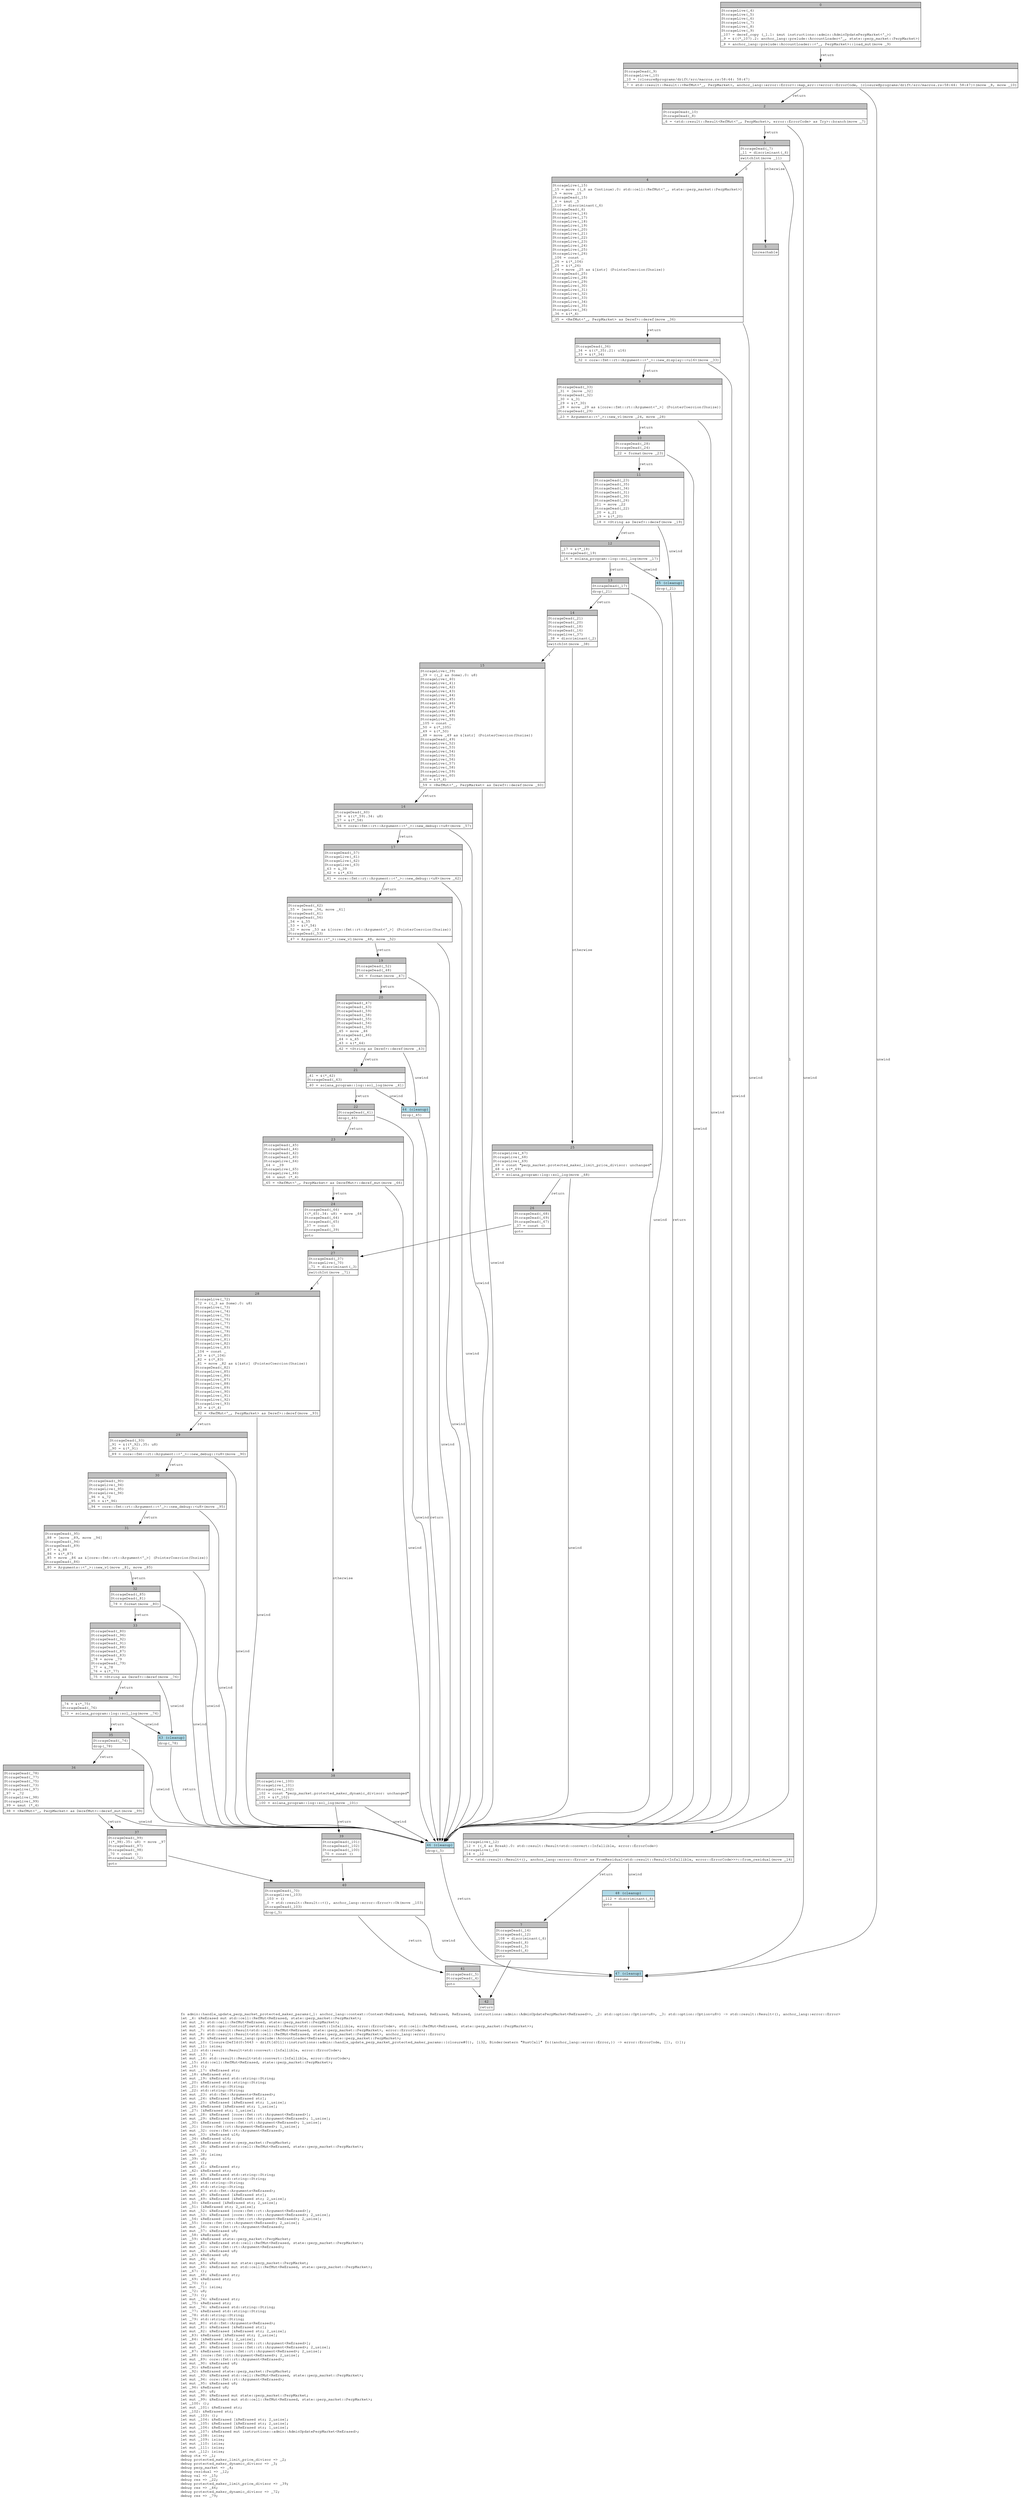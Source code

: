 digraph Mir_0_1100 {
    graph [fontname="Courier, monospace"];
    node [fontname="Courier, monospace"];
    edge [fontname="Courier, monospace"];
    label=<fn admin::handle_update_perp_market_protected_maker_params(_1: anchor_lang::context::Context&lt;ReErased, ReErased, ReErased, ReErased, instructions::admin::AdminUpdatePerpMarket&lt;ReErased&gt;&gt;, _2: std::option::Option&lt;u8&gt;, _3: std::option::Option&lt;u8&gt;) -&gt; std::result::Result&lt;(), anchor_lang::error::Error&gt;<br align="left"/>let _4: &amp;ReErased mut std::cell::RefMut&lt;ReErased, state::perp_market::PerpMarket&gt;;<br align="left"/>let mut _5: std::cell::RefMut&lt;ReErased, state::perp_market::PerpMarket&gt;;<br align="left"/>let mut _6: std::ops::ControlFlow&lt;std::result::Result&lt;std::convert::Infallible, error::ErrorCode&gt;, std::cell::RefMut&lt;ReErased, state::perp_market::PerpMarket&gt;&gt;;<br align="left"/>let mut _7: std::result::Result&lt;std::cell::RefMut&lt;ReErased, state::perp_market::PerpMarket&gt;, error::ErrorCode&gt;;<br align="left"/>let mut _8: std::result::Result&lt;std::cell::RefMut&lt;ReErased, state::perp_market::PerpMarket&gt;, anchor_lang::error::Error&gt;;<br align="left"/>let mut _9: &amp;ReErased anchor_lang::prelude::AccountLoader&lt;ReErased, state::perp_market::PerpMarket&gt;;<br align="left"/>let mut _10: Closure(DefId(0:5643 ~ drift[d311]::instructions::admin::handle_update_perp_market_protected_maker_params::{closure#0}), [i32, Binder(extern &quot;RustCall&quot; fn((anchor_lang::error::Error,)) -&gt; error::ErrorCode, []), ()]);<br align="left"/>let mut _11: isize;<br align="left"/>let _12: std::result::Result&lt;std::convert::Infallible, error::ErrorCode&gt;;<br align="left"/>let mut _13: !;<br align="left"/>let mut _14: std::result::Result&lt;std::convert::Infallible, error::ErrorCode&gt;;<br align="left"/>let _15: std::cell::RefMut&lt;ReErased, state::perp_market::PerpMarket&gt;;<br align="left"/>let _16: ();<br align="left"/>let mut _17: &amp;ReErased str;<br align="left"/>let _18: &amp;ReErased str;<br align="left"/>let mut _19: &amp;ReErased std::string::String;<br align="left"/>let _20: &amp;ReErased std::string::String;<br align="left"/>let _21: std::string::String;<br align="left"/>let _22: std::string::String;<br align="left"/>let mut _23: std::fmt::Arguments&lt;ReErased&gt;;<br align="left"/>let mut _24: &amp;ReErased [&amp;ReErased str];<br align="left"/>let mut _25: &amp;ReErased [&amp;ReErased str; 1_usize];<br align="left"/>let _26: &amp;ReErased [&amp;ReErased str; 1_usize];<br align="left"/>let _27: [&amp;ReErased str; 1_usize];<br align="left"/>let mut _28: &amp;ReErased [core::fmt::rt::Argument&lt;ReErased&gt;];<br align="left"/>let mut _29: &amp;ReErased [core::fmt::rt::Argument&lt;ReErased&gt;; 1_usize];<br align="left"/>let _30: &amp;ReErased [core::fmt::rt::Argument&lt;ReErased&gt;; 1_usize];<br align="left"/>let _31: [core::fmt::rt::Argument&lt;ReErased&gt;; 1_usize];<br align="left"/>let mut _32: core::fmt::rt::Argument&lt;ReErased&gt;;<br align="left"/>let mut _33: &amp;ReErased u16;<br align="left"/>let _34: &amp;ReErased u16;<br align="left"/>let _35: &amp;ReErased state::perp_market::PerpMarket;<br align="left"/>let mut _36: &amp;ReErased std::cell::RefMut&lt;ReErased, state::perp_market::PerpMarket&gt;;<br align="left"/>let _37: ();<br align="left"/>let mut _38: isize;<br align="left"/>let _39: u8;<br align="left"/>let _40: ();<br align="left"/>let mut _41: &amp;ReErased str;<br align="left"/>let _42: &amp;ReErased str;<br align="left"/>let mut _43: &amp;ReErased std::string::String;<br align="left"/>let _44: &amp;ReErased std::string::String;<br align="left"/>let _45: std::string::String;<br align="left"/>let _46: std::string::String;<br align="left"/>let mut _47: std::fmt::Arguments&lt;ReErased&gt;;<br align="left"/>let mut _48: &amp;ReErased [&amp;ReErased str];<br align="left"/>let mut _49: &amp;ReErased [&amp;ReErased str; 2_usize];<br align="left"/>let _50: &amp;ReErased [&amp;ReErased str; 2_usize];<br align="left"/>let _51: [&amp;ReErased str; 2_usize];<br align="left"/>let mut _52: &amp;ReErased [core::fmt::rt::Argument&lt;ReErased&gt;];<br align="left"/>let mut _53: &amp;ReErased [core::fmt::rt::Argument&lt;ReErased&gt;; 2_usize];<br align="left"/>let _54: &amp;ReErased [core::fmt::rt::Argument&lt;ReErased&gt;; 2_usize];<br align="left"/>let _55: [core::fmt::rt::Argument&lt;ReErased&gt;; 2_usize];<br align="left"/>let mut _56: core::fmt::rt::Argument&lt;ReErased&gt;;<br align="left"/>let mut _57: &amp;ReErased u8;<br align="left"/>let _58: &amp;ReErased u8;<br align="left"/>let _59: &amp;ReErased state::perp_market::PerpMarket;<br align="left"/>let mut _60: &amp;ReErased std::cell::RefMut&lt;ReErased, state::perp_market::PerpMarket&gt;;<br align="left"/>let mut _61: core::fmt::rt::Argument&lt;ReErased&gt;;<br align="left"/>let mut _62: &amp;ReErased u8;<br align="left"/>let _63: &amp;ReErased u8;<br align="left"/>let mut _64: u8;<br align="left"/>let mut _65: &amp;ReErased mut state::perp_market::PerpMarket;<br align="left"/>let mut _66: &amp;ReErased mut std::cell::RefMut&lt;ReErased, state::perp_market::PerpMarket&gt;;<br align="left"/>let _67: ();<br align="left"/>let mut _68: &amp;ReErased str;<br align="left"/>let _69: &amp;ReErased str;<br align="left"/>let _70: ();<br align="left"/>let mut _71: isize;<br align="left"/>let _72: u8;<br align="left"/>let _73: ();<br align="left"/>let mut _74: &amp;ReErased str;<br align="left"/>let _75: &amp;ReErased str;<br align="left"/>let mut _76: &amp;ReErased std::string::String;<br align="left"/>let _77: &amp;ReErased std::string::String;<br align="left"/>let _78: std::string::String;<br align="left"/>let _79: std::string::String;<br align="left"/>let mut _80: std::fmt::Arguments&lt;ReErased&gt;;<br align="left"/>let mut _81: &amp;ReErased [&amp;ReErased str];<br align="left"/>let mut _82: &amp;ReErased [&amp;ReErased str; 2_usize];<br align="left"/>let _83: &amp;ReErased [&amp;ReErased str; 2_usize];<br align="left"/>let _84: [&amp;ReErased str; 2_usize];<br align="left"/>let mut _85: &amp;ReErased [core::fmt::rt::Argument&lt;ReErased&gt;];<br align="left"/>let mut _86: &amp;ReErased [core::fmt::rt::Argument&lt;ReErased&gt;; 2_usize];<br align="left"/>let _87: &amp;ReErased [core::fmt::rt::Argument&lt;ReErased&gt;; 2_usize];<br align="left"/>let _88: [core::fmt::rt::Argument&lt;ReErased&gt;; 2_usize];<br align="left"/>let mut _89: core::fmt::rt::Argument&lt;ReErased&gt;;<br align="left"/>let mut _90: &amp;ReErased u8;<br align="left"/>let _91: &amp;ReErased u8;<br align="left"/>let _92: &amp;ReErased state::perp_market::PerpMarket;<br align="left"/>let mut _93: &amp;ReErased std::cell::RefMut&lt;ReErased, state::perp_market::PerpMarket&gt;;<br align="left"/>let mut _94: core::fmt::rt::Argument&lt;ReErased&gt;;<br align="left"/>let mut _95: &amp;ReErased u8;<br align="left"/>let _96: &amp;ReErased u8;<br align="left"/>let mut _97: u8;<br align="left"/>let mut _98: &amp;ReErased mut state::perp_market::PerpMarket;<br align="left"/>let mut _99: &amp;ReErased mut std::cell::RefMut&lt;ReErased, state::perp_market::PerpMarket&gt;;<br align="left"/>let _100: ();<br align="left"/>let mut _101: &amp;ReErased str;<br align="left"/>let _102: &amp;ReErased str;<br align="left"/>let mut _103: ();<br align="left"/>let mut _104: &amp;ReErased [&amp;ReErased str; 2_usize];<br align="left"/>let mut _105: &amp;ReErased [&amp;ReErased str; 2_usize];<br align="left"/>let mut _106: &amp;ReErased [&amp;ReErased str; 1_usize];<br align="left"/>let mut _107: &amp;ReErased mut instructions::admin::AdminUpdatePerpMarket&lt;ReErased&gt;;<br align="left"/>let mut _108: isize;<br align="left"/>let mut _109: isize;<br align="left"/>let mut _110: isize;<br align="left"/>let mut _111: isize;<br align="left"/>let mut _112: isize;<br align="left"/>debug ctx =&gt; _1;<br align="left"/>debug protected_maker_limit_price_divisor =&gt; _2;<br align="left"/>debug protected_maker_dynamic_divisor =&gt; _3;<br align="left"/>debug perp_market =&gt; _4;<br align="left"/>debug residual =&gt; _12;<br align="left"/>debug val =&gt; _15;<br align="left"/>debug res =&gt; _22;<br align="left"/>debug protected_maker_limit_price_divisor =&gt; _39;<br align="left"/>debug res =&gt; _46;<br align="left"/>debug protected_maker_dynamic_divisor =&gt; _72;<br align="left"/>debug res =&gt; _79;<br align="left"/>>;
    bb0__0_1100 [shape="none", label=<<table border="0" cellborder="1" cellspacing="0"><tr><td bgcolor="gray" align="center" colspan="1">0</td></tr><tr><td align="left" balign="left">StorageLive(_4)<br/>StorageLive(_5)<br/>StorageLive(_6)<br/>StorageLive(_7)<br/>StorageLive(_8)<br/>StorageLive(_9)<br/>_107 = deref_copy (_1.1: &amp;mut instructions::admin::AdminUpdatePerpMarket&lt;'_&gt;)<br/>_9 = &amp;((*_107).2: anchor_lang::prelude::AccountLoader&lt;'_, state::perp_market::PerpMarket&gt;)<br/></td></tr><tr><td align="left">_8 = anchor_lang::prelude::AccountLoader::&lt;'_, PerpMarket&gt;::load_mut(move _9)</td></tr></table>>];
    bb1__0_1100 [shape="none", label=<<table border="0" cellborder="1" cellspacing="0"><tr><td bgcolor="gray" align="center" colspan="1">1</td></tr><tr><td align="left" balign="left">StorageDead(_9)<br/>StorageLive(_10)<br/>_10 = {closure@programs/drift/src/macros.rs:58:44: 58:47}<br/></td></tr><tr><td align="left">_7 = std::result::Result::&lt;RefMut&lt;'_, PerpMarket&gt;, anchor_lang::error::Error&gt;::map_err::&lt;error::ErrorCode, {closure@programs/drift/src/macros.rs:58:44: 58:47}&gt;(move _8, move _10)</td></tr></table>>];
    bb2__0_1100 [shape="none", label=<<table border="0" cellborder="1" cellspacing="0"><tr><td bgcolor="gray" align="center" colspan="1">2</td></tr><tr><td align="left" balign="left">StorageDead(_10)<br/>StorageDead(_8)<br/></td></tr><tr><td align="left">_6 = &lt;std::result::Result&lt;RefMut&lt;'_, PerpMarket&gt;, error::ErrorCode&gt; as Try&gt;::branch(move _7)</td></tr></table>>];
    bb3__0_1100 [shape="none", label=<<table border="0" cellborder="1" cellspacing="0"><tr><td bgcolor="gray" align="center" colspan="1">3</td></tr><tr><td align="left" balign="left">StorageDead(_7)<br/>_11 = discriminant(_6)<br/></td></tr><tr><td align="left">switchInt(move _11)</td></tr></table>>];
    bb4__0_1100 [shape="none", label=<<table border="0" cellborder="1" cellspacing="0"><tr><td bgcolor="gray" align="center" colspan="1">4</td></tr><tr><td align="left" balign="left">StorageLive(_15)<br/>_15 = move ((_6 as Continue).0: std::cell::RefMut&lt;'_, state::perp_market::PerpMarket&gt;)<br/>_5 = move _15<br/>StorageDead(_15)<br/>_4 = &amp;mut _5<br/>_110 = discriminant(_6)<br/>StorageDead(_6)<br/>StorageLive(_16)<br/>StorageLive(_17)<br/>StorageLive(_18)<br/>StorageLive(_19)<br/>StorageLive(_20)<br/>StorageLive(_21)<br/>StorageLive(_22)<br/>StorageLive(_23)<br/>StorageLive(_24)<br/>StorageLive(_25)<br/>StorageLive(_26)<br/>_106 = const _<br/>_26 = &amp;(*_106)<br/>_25 = &amp;(*_26)<br/>_24 = move _25 as &amp;[&amp;str] (PointerCoercion(Unsize))<br/>StorageDead(_25)<br/>StorageLive(_28)<br/>StorageLive(_29)<br/>StorageLive(_30)<br/>StorageLive(_31)<br/>StorageLive(_32)<br/>StorageLive(_33)<br/>StorageLive(_34)<br/>StorageLive(_35)<br/>StorageLive(_36)<br/>_36 = &amp;(*_4)<br/></td></tr><tr><td align="left">_35 = &lt;RefMut&lt;'_, PerpMarket&gt; as Deref&gt;::deref(move _36)</td></tr></table>>];
    bb5__0_1100 [shape="none", label=<<table border="0" cellborder="1" cellspacing="0"><tr><td bgcolor="gray" align="center" colspan="1">5</td></tr><tr><td align="left">unreachable</td></tr></table>>];
    bb6__0_1100 [shape="none", label=<<table border="0" cellborder="1" cellspacing="0"><tr><td bgcolor="gray" align="center" colspan="1">6</td></tr><tr><td align="left" balign="left">StorageLive(_12)<br/>_12 = ((_6 as Break).0: std::result::Result&lt;std::convert::Infallible, error::ErrorCode&gt;)<br/>StorageLive(_14)<br/>_14 = _12<br/></td></tr><tr><td align="left">_0 = &lt;std::result::Result&lt;(), anchor_lang::error::Error&gt; as FromResidual&lt;std::result::Result&lt;Infallible, error::ErrorCode&gt;&gt;&gt;::from_residual(move _14)</td></tr></table>>];
    bb7__0_1100 [shape="none", label=<<table border="0" cellborder="1" cellspacing="0"><tr><td bgcolor="gray" align="center" colspan="1">7</td></tr><tr><td align="left" balign="left">StorageDead(_14)<br/>StorageDead(_12)<br/>_108 = discriminant(_6)<br/>StorageDead(_6)<br/>StorageDead(_5)<br/>StorageDead(_4)<br/></td></tr><tr><td align="left">goto</td></tr></table>>];
    bb8__0_1100 [shape="none", label=<<table border="0" cellborder="1" cellspacing="0"><tr><td bgcolor="gray" align="center" colspan="1">8</td></tr><tr><td align="left" balign="left">StorageDead(_36)<br/>_34 = &amp;((*_35).21: u16)<br/>_33 = &amp;(*_34)<br/></td></tr><tr><td align="left">_32 = core::fmt::rt::Argument::&lt;'_&gt;::new_display::&lt;u16&gt;(move _33)</td></tr></table>>];
    bb9__0_1100 [shape="none", label=<<table border="0" cellborder="1" cellspacing="0"><tr><td bgcolor="gray" align="center" colspan="1">9</td></tr><tr><td align="left" balign="left">StorageDead(_33)<br/>_31 = [move _32]<br/>StorageDead(_32)<br/>_30 = &amp;_31<br/>_29 = &amp;(*_30)<br/>_28 = move _29 as &amp;[core::fmt::rt::Argument&lt;'_&gt;] (PointerCoercion(Unsize))<br/>StorageDead(_29)<br/></td></tr><tr><td align="left">_23 = Arguments::&lt;'_&gt;::new_v1(move _24, move _28)</td></tr></table>>];
    bb10__0_1100 [shape="none", label=<<table border="0" cellborder="1" cellspacing="0"><tr><td bgcolor="gray" align="center" colspan="1">10</td></tr><tr><td align="left" balign="left">StorageDead(_28)<br/>StorageDead(_24)<br/></td></tr><tr><td align="left">_22 = format(move _23)</td></tr></table>>];
    bb11__0_1100 [shape="none", label=<<table border="0" cellborder="1" cellspacing="0"><tr><td bgcolor="gray" align="center" colspan="1">11</td></tr><tr><td align="left" balign="left">StorageDead(_23)<br/>StorageDead(_35)<br/>StorageDead(_34)<br/>StorageDead(_31)<br/>StorageDead(_30)<br/>StorageDead(_26)<br/>_21 = move _22<br/>StorageDead(_22)<br/>_20 = &amp;_21<br/>_19 = &amp;(*_20)<br/></td></tr><tr><td align="left">_18 = &lt;String as Deref&gt;::deref(move _19)</td></tr></table>>];
    bb12__0_1100 [shape="none", label=<<table border="0" cellborder="1" cellspacing="0"><tr><td bgcolor="gray" align="center" colspan="1">12</td></tr><tr><td align="left" balign="left">_17 = &amp;(*_18)<br/>StorageDead(_19)<br/></td></tr><tr><td align="left">_16 = solana_program::log::sol_log(move _17)</td></tr></table>>];
    bb13__0_1100 [shape="none", label=<<table border="0" cellborder="1" cellspacing="0"><tr><td bgcolor="gray" align="center" colspan="1">13</td></tr><tr><td align="left" balign="left">StorageDead(_17)<br/></td></tr><tr><td align="left">drop(_21)</td></tr></table>>];
    bb14__0_1100 [shape="none", label=<<table border="0" cellborder="1" cellspacing="0"><tr><td bgcolor="gray" align="center" colspan="1">14</td></tr><tr><td align="left" balign="left">StorageDead(_21)<br/>StorageDead(_20)<br/>StorageDead(_18)<br/>StorageDead(_16)<br/>StorageLive(_37)<br/>_38 = discriminant(_2)<br/></td></tr><tr><td align="left">switchInt(move _38)</td></tr></table>>];
    bb15__0_1100 [shape="none", label=<<table border="0" cellborder="1" cellspacing="0"><tr><td bgcolor="gray" align="center" colspan="1">15</td></tr><tr><td align="left" balign="left">StorageLive(_39)<br/>_39 = ((_2 as Some).0: u8)<br/>StorageLive(_40)<br/>StorageLive(_41)<br/>StorageLive(_42)<br/>StorageLive(_43)<br/>StorageLive(_44)<br/>StorageLive(_45)<br/>StorageLive(_46)<br/>StorageLive(_47)<br/>StorageLive(_48)<br/>StorageLive(_49)<br/>StorageLive(_50)<br/>_105 = const _<br/>_50 = &amp;(*_105)<br/>_49 = &amp;(*_50)<br/>_48 = move _49 as &amp;[&amp;str] (PointerCoercion(Unsize))<br/>StorageDead(_49)<br/>StorageLive(_52)<br/>StorageLive(_53)<br/>StorageLive(_54)<br/>StorageLive(_55)<br/>StorageLive(_56)<br/>StorageLive(_57)<br/>StorageLive(_58)<br/>StorageLive(_59)<br/>StorageLive(_60)<br/>_60 = &amp;(*_4)<br/></td></tr><tr><td align="left">_59 = &lt;RefMut&lt;'_, PerpMarket&gt; as Deref&gt;::deref(move _60)</td></tr></table>>];
    bb16__0_1100 [shape="none", label=<<table border="0" cellborder="1" cellspacing="0"><tr><td bgcolor="gray" align="center" colspan="1">16</td></tr><tr><td align="left" balign="left">StorageDead(_60)<br/>_58 = &amp;((*_59).34: u8)<br/>_57 = &amp;(*_58)<br/></td></tr><tr><td align="left">_56 = core::fmt::rt::Argument::&lt;'_&gt;::new_debug::&lt;u8&gt;(move _57)</td></tr></table>>];
    bb17__0_1100 [shape="none", label=<<table border="0" cellborder="1" cellspacing="0"><tr><td bgcolor="gray" align="center" colspan="1">17</td></tr><tr><td align="left" balign="left">StorageDead(_57)<br/>StorageLive(_61)<br/>StorageLive(_62)<br/>StorageLive(_63)<br/>_63 = &amp;_39<br/>_62 = &amp;(*_63)<br/></td></tr><tr><td align="left">_61 = core::fmt::rt::Argument::&lt;'_&gt;::new_debug::&lt;u8&gt;(move _62)</td></tr></table>>];
    bb18__0_1100 [shape="none", label=<<table border="0" cellborder="1" cellspacing="0"><tr><td bgcolor="gray" align="center" colspan="1">18</td></tr><tr><td align="left" balign="left">StorageDead(_62)<br/>_55 = [move _56, move _61]<br/>StorageDead(_61)<br/>StorageDead(_56)<br/>_54 = &amp;_55<br/>_53 = &amp;(*_54)<br/>_52 = move _53 as &amp;[core::fmt::rt::Argument&lt;'_&gt;] (PointerCoercion(Unsize))<br/>StorageDead(_53)<br/></td></tr><tr><td align="left">_47 = Arguments::&lt;'_&gt;::new_v1(move _48, move _52)</td></tr></table>>];
    bb19__0_1100 [shape="none", label=<<table border="0" cellborder="1" cellspacing="0"><tr><td bgcolor="gray" align="center" colspan="1">19</td></tr><tr><td align="left" balign="left">StorageDead(_52)<br/>StorageDead(_48)<br/></td></tr><tr><td align="left">_46 = format(move _47)</td></tr></table>>];
    bb20__0_1100 [shape="none", label=<<table border="0" cellborder="1" cellspacing="0"><tr><td bgcolor="gray" align="center" colspan="1">20</td></tr><tr><td align="left" balign="left">StorageDead(_47)<br/>StorageDead(_63)<br/>StorageDead(_59)<br/>StorageDead(_58)<br/>StorageDead(_55)<br/>StorageDead(_54)<br/>StorageDead(_50)<br/>_45 = move _46<br/>StorageDead(_46)<br/>_44 = &amp;_45<br/>_43 = &amp;(*_44)<br/></td></tr><tr><td align="left">_42 = &lt;String as Deref&gt;::deref(move _43)</td></tr></table>>];
    bb21__0_1100 [shape="none", label=<<table border="0" cellborder="1" cellspacing="0"><tr><td bgcolor="gray" align="center" colspan="1">21</td></tr><tr><td align="left" balign="left">_41 = &amp;(*_42)<br/>StorageDead(_43)<br/></td></tr><tr><td align="left">_40 = solana_program::log::sol_log(move _41)</td></tr></table>>];
    bb22__0_1100 [shape="none", label=<<table border="0" cellborder="1" cellspacing="0"><tr><td bgcolor="gray" align="center" colspan="1">22</td></tr><tr><td align="left" balign="left">StorageDead(_41)<br/></td></tr><tr><td align="left">drop(_45)</td></tr></table>>];
    bb23__0_1100 [shape="none", label=<<table border="0" cellborder="1" cellspacing="0"><tr><td bgcolor="gray" align="center" colspan="1">23</td></tr><tr><td align="left" balign="left">StorageDead(_45)<br/>StorageDead(_44)<br/>StorageDead(_42)<br/>StorageDead(_40)<br/>StorageLive(_64)<br/>_64 = _39<br/>StorageLive(_65)<br/>StorageLive(_66)<br/>_66 = &amp;mut (*_4)<br/></td></tr><tr><td align="left">_65 = &lt;RefMut&lt;'_, PerpMarket&gt; as DerefMut&gt;::deref_mut(move _66)</td></tr></table>>];
    bb24__0_1100 [shape="none", label=<<table border="0" cellborder="1" cellspacing="0"><tr><td bgcolor="gray" align="center" colspan="1">24</td></tr><tr><td align="left" balign="left">StorageDead(_66)<br/>((*_65).34: u8) = move _64<br/>StorageDead(_64)<br/>StorageDead(_65)<br/>_37 = const ()<br/>StorageDead(_39)<br/></td></tr><tr><td align="left">goto</td></tr></table>>];
    bb25__0_1100 [shape="none", label=<<table border="0" cellborder="1" cellspacing="0"><tr><td bgcolor="gray" align="center" colspan="1">25</td></tr><tr><td align="left" balign="left">StorageLive(_67)<br/>StorageLive(_68)<br/>StorageLive(_69)<br/>_69 = const &quot;perp_market.protected_maker_limit_price_divisor: unchanged&quot;<br/>_68 = &amp;(*_69)<br/></td></tr><tr><td align="left">_67 = solana_program::log::sol_log(move _68)</td></tr></table>>];
    bb26__0_1100 [shape="none", label=<<table border="0" cellborder="1" cellspacing="0"><tr><td bgcolor="gray" align="center" colspan="1">26</td></tr><tr><td align="left" balign="left">StorageDead(_68)<br/>StorageDead(_69)<br/>StorageDead(_67)<br/>_37 = const ()<br/></td></tr><tr><td align="left">goto</td></tr></table>>];
    bb27__0_1100 [shape="none", label=<<table border="0" cellborder="1" cellspacing="0"><tr><td bgcolor="gray" align="center" colspan="1">27</td></tr><tr><td align="left" balign="left">StorageDead(_37)<br/>StorageLive(_70)<br/>_71 = discriminant(_3)<br/></td></tr><tr><td align="left">switchInt(move _71)</td></tr></table>>];
    bb28__0_1100 [shape="none", label=<<table border="0" cellborder="1" cellspacing="0"><tr><td bgcolor="gray" align="center" colspan="1">28</td></tr><tr><td align="left" balign="left">StorageLive(_72)<br/>_72 = ((_3 as Some).0: u8)<br/>StorageLive(_73)<br/>StorageLive(_74)<br/>StorageLive(_75)<br/>StorageLive(_76)<br/>StorageLive(_77)<br/>StorageLive(_78)<br/>StorageLive(_79)<br/>StorageLive(_80)<br/>StorageLive(_81)<br/>StorageLive(_82)<br/>StorageLive(_83)<br/>_104 = const _<br/>_83 = &amp;(*_104)<br/>_82 = &amp;(*_83)<br/>_81 = move _82 as &amp;[&amp;str] (PointerCoercion(Unsize))<br/>StorageDead(_82)<br/>StorageLive(_85)<br/>StorageLive(_86)<br/>StorageLive(_87)<br/>StorageLive(_88)<br/>StorageLive(_89)<br/>StorageLive(_90)<br/>StorageLive(_91)<br/>StorageLive(_92)<br/>StorageLive(_93)<br/>_93 = &amp;(*_4)<br/></td></tr><tr><td align="left">_92 = &lt;RefMut&lt;'_, PerpMarket&gt; as Deref&gt;::deref(move _93)</td></tr></table>>];
    bb29__0_1100 [shape="none", label=<<table border="0" cellborder="1" cellspacing="0"><tr><td bgcolor="gray" align="center" colspan="1">29</td></tr><tr><td align="left" balign="left">StorageDead(_93)<br/>_91 = &amp;((*_92).35: u8)<br/>_90 = &amp;(*_91)<br/></td></tr><tr><td align="left">_89 = core::fmt::rt::Argument::&lt;'_&gt;::new_debug::&lt;u8&gt;(move _90)</td></tr></table>>];
    bb30__0_1100 [shape="none", label=<<table border="0" cellborder="1" cellspacing="0"><tr><td bgcolor="gray" align="center" colspan="1">30</td></tr><tr><td align="left" balign="left">StorageDead(_90)<br/>StorageLive(_94)<br/>StorageLive(_95)<br/>StorageLive(_96)<br/>_96 = &amp;_72<br/>_95 = &amp;(*_96)<br/></td></tr><tr><td align="left">_94 = core::fmt::rt::Argument::&lt;'_&gt;::new_debug::&lt;u8&gt;(move _95)</td></tr></table>>];
    bb31__0_1100 [shape="none", label=<<table border="0" cellborder="1" cellspacing="0"><tr><td bgcolor="gray" align="center" colspan="1">31</td></tr><tr><td align="left" balign="left">StorageDead(_95)<br/>_88 = [move _89, move _94]<br/>StorageDead(_94)<br/>StorageDead(_89)<br/>_87 = &amp;_88<br/>_86 = &amp;(*_87)<br/>_85 = move _86 as &amp;[core::fmt::rt::Argument&lt;'_&gt;] (PointerCoercion(Unsize))<br/>StorageDead(_86)<br/></td></tr><tr><td align="left">_80 = Arguments::&lt;'_&gt;::new_v1(move _81, move _85)</td></tr></table>>];
    bb32__0_1100 [shape="none", label=<<table border="0" cellborder="1" cellspacing="0"><tr><td bgcolor="gray" align="center" colspan="1">32</td></tr><tr><td align="left" balign="left">StorageDead(_85)<br/>StorageDead(_81)<br/></td></tr><tr><td align="left">_79 = format(move _80)</td></tr></table>>];
    bb33__0_1100 [shape="none", label=<<table border="0" cellborder="1" cellspacing="0"><tr><td bgcolor="gray" align="center" colspan="1">33</td></tr><tr><td align="left" balign="left">StorageDead(_80)<br/>StorageDead(_96)<br/>StorageDead(_92)<br/>StorageDead(_91)<br/>StorageDead(_88)<br/>StorageDead(_87)<br/>StorageDead(_83)<br/>_78 = move _79<br/>StorageDead(_79)<br/>_77 = &amp;_78<br/>_76 = &amp;(*_77)<br/></td></tr><tr><td align="left">_75 = &lt;String as Deref&gt;::deref(move _76)</td></tr></table>>];
    bb34__0_1100 [shape="none", label=<<table border="0" cellborder="1" cellspacing="0"><tr><td bgcolor="gray" align="center" colspan="1">34</td></tr><tr><td align="left" balign="left">_74 = &amp;(*_75)<br/>StorageDead(_76)<br/></td></tr><tr><td align="left">_73 = solana_program::log::sol_log(move _74)</td></tr></table>>];
    bb35__0_1100 [shape="none", label=<<table border="0" cellborder="1" cellspacing="0"><tr><td bgcolor="gray" align="center" colspan="1">35</td></tr><tr><td align="left" balign="left">StorageDead(_74)<br/></td></tr><tr><td align="left">drop(_78)</td></tr></table>>];
    bb36__0_1100 [shape="none", label=<<table border="0" cellborder="1" cellspacing="0"><tr><td bgcolor="gray" align="center" colspan="1">36</td></tr><tr><td align="left" balign="left">StorageDead(_78)<br/>StorageDead(_77)<br/>StorageDead(_75)<br/>StorageDead(_73)<br/>StorageLive(_97)<br/>_97 = _72<br/>StorageLive(_98)<br/>StorageLive(_99)<br/>_99 = &amp;mut (*_4)<br/></td></tr><tr><td align="left">_98 = &lt;RefMut&lt;'_, PerpMarket&gt; as DerefMut&gt;::deref_mut(move _99)</td></tr></table>>];
    bb37__0_1100 [shape="none", label=<<table border="0" cellborder="1" cellspacing="0"><tr><td bgcolor="gray" align="center" colspan="1">37</td></tr><tr><td align="left" balign="left">StorageDead(_99)<br/>((*_98).35: u8) = move _97<br/>StorageDead(_97)<br/>StorageDead(_98)<br/>_70 = const ()<br/>StorageDead(_72)<br/></td></tr><tr><td align="left">goto</td></tr></table>>];
    bb38__0_1100 [shape="none", label=<<table border="0" cellborder="1" cellspacing="0"><tr><td bgcolor="gray" align="center" colspan="1">38</td></tr><tr><td align="left" balign="left">StorageLive(_100)<br/>StorageLive(_101)<br/>StorageLive(_102)<br/>_102 = const &quot;perp_market.protected_maker_dynamic_divisor: unchanged&quot;<br/>_101 = &amp;(*_102)<br/></td></tr><tr><td align="left">_100 = solana_program::log::sol_log(move _101)</td></tr></table>>];
    bb39__0_1100 [shape="none", label=<<table border="0" cellborder="1" cellspacing="0"><tr><td bgcolor="gray" align="center" colspan="1">39</td></tr><tr><td align="left" balign="left">StorageDead(_101)<br/>StorageDead(_102)<br/>StorageDead(_100)<br/>_70 = const ()<br/></td></tr><tr><td align="left">goto</td></tr></table>>];
    bb40__0_1100 [shape="none", label=<<table border="0" cellborder="1" cellspacing="0"><tr><td bgcolor="gray" align="center" colspan="1">40</td></tr><tr><td align="left" balign="left">StorageDead(_70)<br/>StorageLive(_103)<br/>_103 = ()<br/>_0 = std::result::Result::&lt;(), anchor_lang::error::Error&gt;::Ok(move _103)<br/>StorageDead(_103)<br/></td></tr><tr><td align="left">drop(_5)</td></tr></table>>];
    bb41__0_1100 [shape="none", label=<<table border="0" cellborder="1" cellspacing="0"><tr><td bgcolor="gray" align="center" colspan="1">41</td></tr><tr><td align="left" balign="left">StorageDead(_5)<br/>StorageDead(_4)<br/></td></tr><tr><td align="left">goto</td></tr></table>>];
    bb42__0_1100 [shape="none", label=<<table border="0" cellborder="1" cellspacing="0"><tr><td bgcolor="gray" align="center" colspan="1">42</td></tr><tr><td align="left">return</td></tr></table>>];
    bb43__0_1100 [shape="none", label=<<table border="0" cellborder="1" cellspacing="0"><tr><td bgcolor="lightblue" align="center" colspan="1">43 (cleanup)</td></tr><tr><td align="left">drop(_78)</td></tr></table>>];
    bb44__0_1100 [shape="none", label=<<table border="0" cellborder="1" cellspacing="0"><tr><td bgcolor="lightblue" align="center" colspan="1">44 (cleanup)</td></tr><tr><td align="left">drop(_45)</td></tr></table>>];
    bb45__0_1100 [shape="none", label=<<table border="0" cellborder="1" cellspacing="0"><tr><td bgcolor="lightblue" align="center" colspan="1">45 (cleanup)</td></tr><tr><td align="left">drop(_21)</td></tr></table>>];
    bb46__0_1100 [shape="none", label=<<table border="0" cellborder="1" cellspacing="0"><tr><td bgcolor="lightblue" align="center" colspan="1">46 (cleanup)</td></tr><tr><td align="left">drop(_5)</td></tr></table>>];
    bb47__0_1100 [shape="none", label=<<table border="0" cellborder="1" cellspacing="0"><tr><td bgcolor="lightblue" align="center" colspan="1">47 (cleanup)</td></tr><tr><td align="left">resume</td></tr></table>>];
    bb48__0_1100 [shape="none", label=<<table border="0" cellborder="1" cellspacing="0"><tr><td bgcolor="lightblue" align="center" colspan="1">48 (cleanup)</td></tr><tr><td align="left" balign="left">_112 = discriminant(_6)<br/></td></tr><tr><td align="left">goto</td></tr></table>>];
    bb0__0_1100 -> bb1__0_1100 [label="return"];
    bb1__0_1100 -> bb2__0_1100 [label="return"];
    bb1__0_1100 -> bb47__0_1100 [label="unwind"];
    bb2__0_1100 -> bb3__0_1100 [label="return"];
    bb2__0_1100 -> bb47__0_1100 [label="unwind"];
    bb3__0_1100 -> bb4__0_1100 [label="0"];
    bb3__0_1100 -> bb6__0_1100 [label="1"];
    bb3__0_1100 -> bb5__0_1100 [label="otherwise"];
    bb4__0_1100 -> bb8__0_1100 [label="return"];
    bb4__0_1100 -> bb46__0_1100 [label="unwind"];
    bb6__0_1100 -> bb7__0_1100 [label="return"];
    bb6__0_1100 -> bb48__0_1100 [label="unwind"];
    bb7__0_1100 -> bb42__0_1100 [label=""];
    bb8__0_1100 -> bb9__0_1100 [label="return"];
    bb8__0_1100 -> bb46__0_1100 [label="unwind"];
    bb9__0_1100 -> bb10__0_1100 [label="return"];
    bb9__0_1100 -> bb46__0_1100 [label="unwind"];
    bb10__0_1100 -> bb11__0_1100 [label="return"];
    bb10__0_1100 -> bb46__0_1100 [label="unwind"];
    bb11__0_1100 -> bb12__0_1100 [label="return"];
    bb11__0_1100 -> bb45__0_1100 [label="unwind"];
    bb12__0_1100 -> bb13__0_1100 [label="return"];
    bb12__0_1100 -> bb45__0_1100 [label="unwind"];
    bb13__0_1100 -> bb14__0_1100 [label="return"];
    bb13__0_1100 -> bb46__0_1100 [label="unwind"];
    bb14__0_1100 -> bb15__0_1100 [label="1"];
    bb14__0_1100 -> bb25__0_1100 [label="otherwise"];
    bb15__0_1100 -> bb16__0_1100 [label="return"];
    bb15__0_1100 -> bb46__0_1100 [label="unwind"];
    bb16__0_1100 -> bb17__0_1100 [label="return"];
    bb16__0_1100 -> bb46__0_1100 [label="unwind"];
    bb17__0_1100 -> bb18__0_1100 [label="return"];
    bb17__0_1100 -> bb46__0_1100 [label="unwind"];
    bb18__0_1100 -> bb19__0_1100 [label="return"];
    bb18__0_1100 -> bb46__0_1100 [label="unwind"];
    bb19__0_1100 -> bb20__0_1100 [label="return"];
    bb19__0_1100 -> bb46__0_1100 [label="unwind"];
    bb20__0_1100 -> bb21__0_1100 [label="return"];
    bb20__0_1100 -> bb44__0_1100 [label="unwind"];
    bb21__0_1100 -> bb22__0_1100 [label="return"];
    bb21__0_1100 -> bb44__0_1100 [label="unwind"];
    bb22__0_1100 -> bb23__0_1100 [label="return"];
    bb22__0_1100 -> bb46__0_1100 [label="unwind"];
    bb23__0_1100 -> bb24__0_1100 [label="return"];
    bb23__0_1100 -> bb46__0_1100 [label="unwind"];
    bb24__0_1100 -> bb27__0_1100 [label=""];
    bb25__0_1100 -> bb26__0_1100 [label="return"];
    bb25__0_1100 -> bb46__0_1100 [label="unwind"];
    bb26__0_1100 -> bb27__0_1100 [label=""];
    bb27__0_1100 -> bb28__0_1100 [label="1"];
    bb27__0_1100 -> bb38__0_1100 [label="otherwise"];
    bb28__0_1100 -> bb29__0_1100 [label="return"];
    bb28__0_1100 -> bb46__0_1100 [label="unwind"];
    bb29__0_1100 -> bb30__0_1100 [label="return"];
    bb29__0_1100 -> bb46__0_1100 [label="unwind"];
    bb30__0_1100 -> bb31__0_1100 [label="return"];
    bb30__0_1100 -> bb46__0_1100 [label="unwind"];
    bb31__0_1100 -> bb32__0_1100 [label="return"];
    bb31__0_1100 -> bb46__0_1100 [label="unwind"];
    bb32__0_1100 -> bb33__0_1100 [label="return"];
    bb32__0_1100 -> bb46__0_1100 [label="unwind"];
    bb33__0_1100 -> bb34__0_1100 [label="return"];
    bb33__0_1100 -> bb43__0_1100 [label="unwind"];
    bb34__0_1100 -> bb35__0_1100 [label="return"];
    bb34__0_1100 -> bb43__0_1100 [label="unwind"];
    bb35__0_1100 -> bb36__0_1100 [label="return"];
    bb35__0_1100 -> bb46__0_1100 [label="unwind"];
    bb36__0_1100 -> bb37__0_1100 [label="return"];
    bb36__0_1100 -> bb46__0_1100 [label="unwind"];
    bb37__0_1100 -> bb40__0_1100 [label=""];
    bb38__0_1100 -> bb39__0_1100 [label="return"];
    bb38__0_1100 -> bb46__0_1100 [label="unwind"];
    bb39__0_1100 -> bb40__0_1100 [label=""];
    bb40__0_1100 -> bb41__0_1100 [label="return"];
    bb40__0_1100 -> bb47__0_1100 [label="unwind"];
    bb41__0_1100 -> bb42__0_1100 [label=""];
    bb43__0_1100 -> bb46__0_1100 [label="return"];
    bb44__0_1100 -> bb46__0_1100 [label="return"];
    bb45__0_1100 -> bb46__0_1100 [label="return"];
    bb46__0_1100 -> bb47__0_1100 [label="return"];
    bb48__0_1100 -> bb47__0_1100 [label=""];
}
